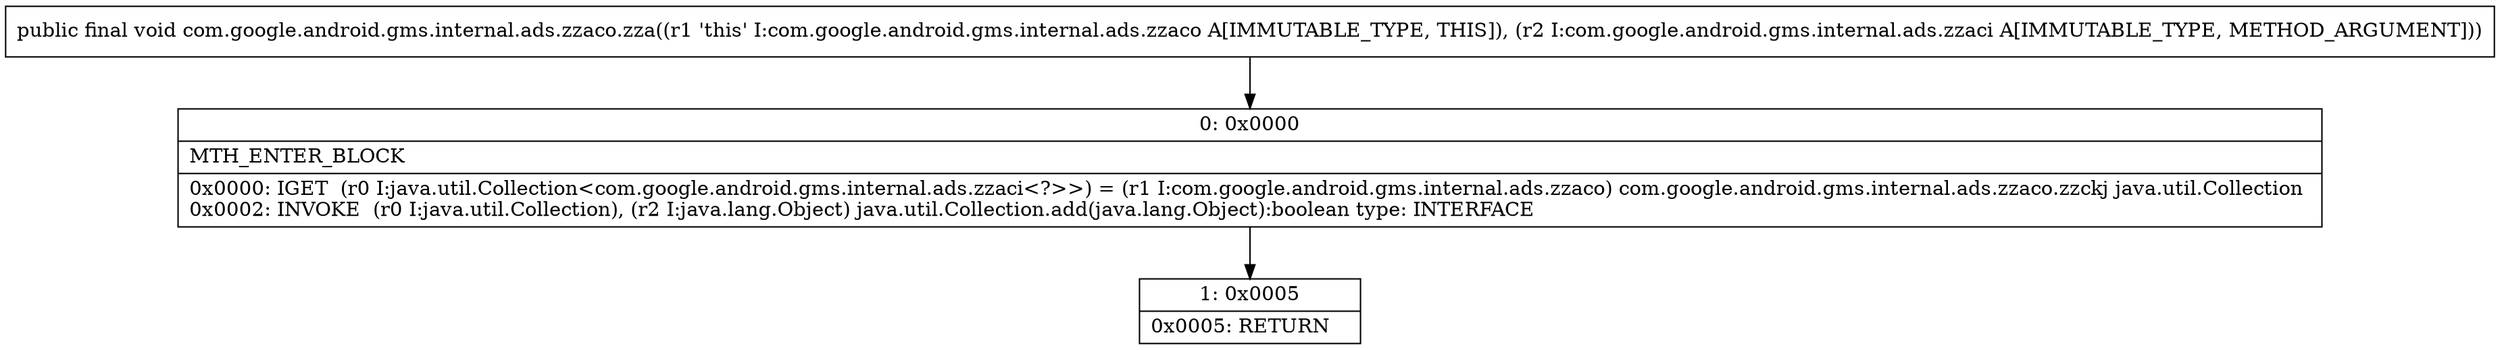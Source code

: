 digraph "CFG forcom.google.android.gms.internal.ads.zzaco.zza(Lcom\/google\/android\/gms\/internal\/ads\/zzaci;)V" {
Node_0 [shape=record,label="{0\:\ 0x0000|MTH_ENTER_BLOCK\l|0x0000: IGET  (r0 I:java.util.Collection\<com.google.android.gms.internal.ads.zzaci\<?\>\>) = (r1 I:com.google.android.gms.internal.ads.zzaco) com.google.android.gms.internal.ads.zzaco.zzckj java.util.Collection \l0x0002: INVOKE  (r0 I:java.util.Collection), (r2 I:java.lang.Object) java.util.Collection.add(java.lang.Object):boolean type: INTERFACE \l}"];
Node_1 [shape=record,label="{1\:\ 0x0005|0x0005: RETURN   \l}"];
MethodNode[shape=record,label="{public final void com.google.android.gms.internal.ads.zzaco.zza((r1 'this' I:com.google.android.gms.internal.ads.zzaco A[IMMUTABLE_TYPE, THIS]), (r2 I:com.google.android.gms.internal.ads.zzaci A[IMMUTABLE_TYPE, METHOD_ARGUMENT])) }"];
MethodNode -> Node_0;
Node_0 -> Node_1;
}


